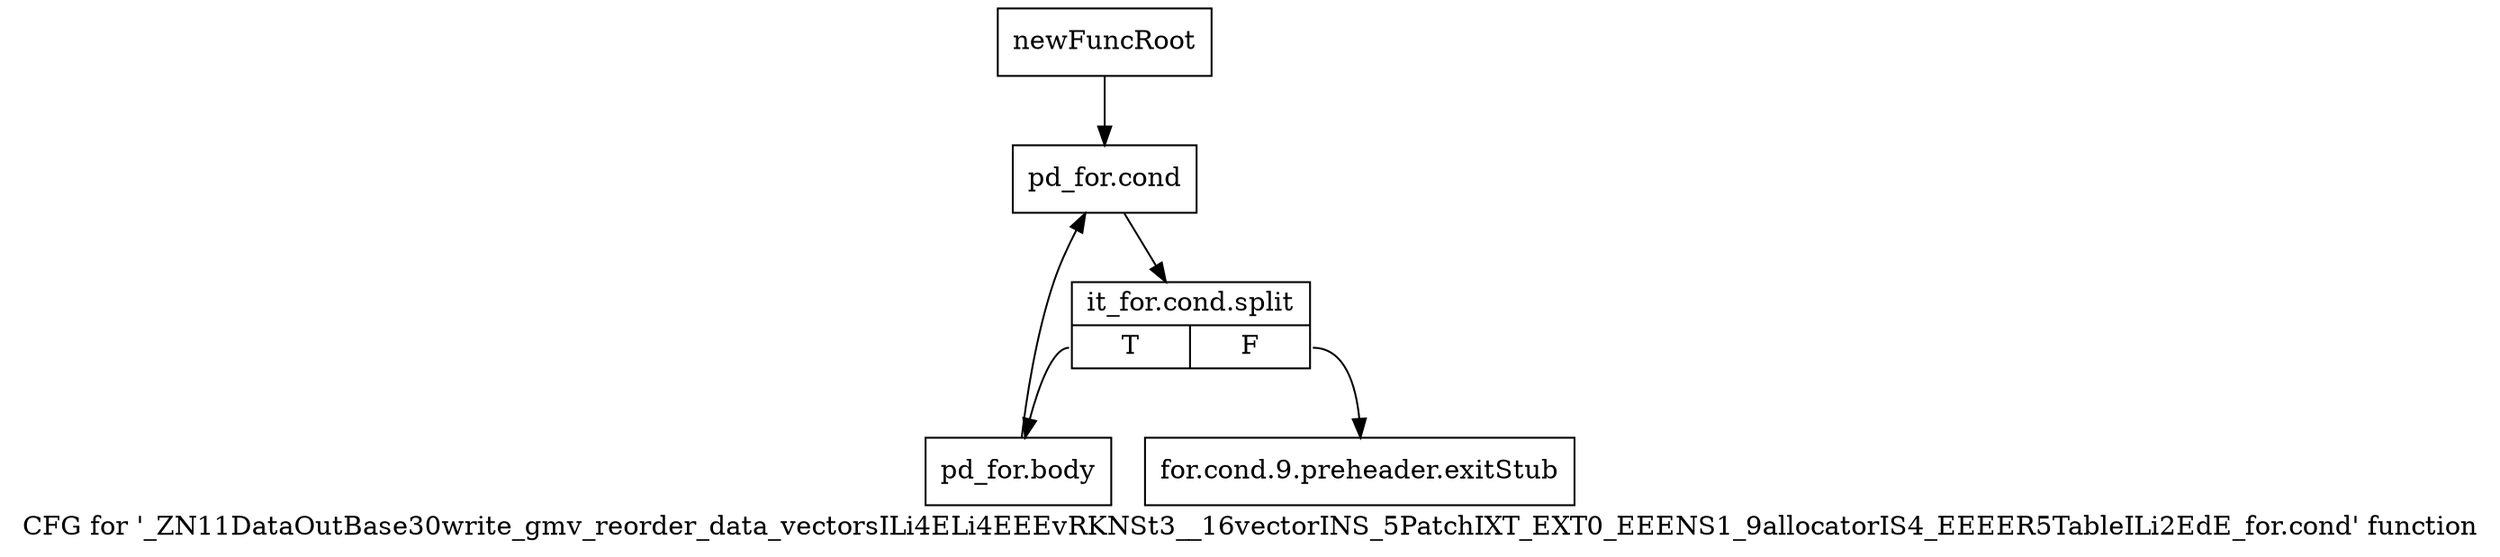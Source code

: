 digraph "CFG for '_ZN11DataOutBase30write_gmv_reorder_data_vectorsILi4ELi4EEEvRKNSt3__16vectorINS_5PatchIXT_EXT0_EEENS1_9allocatorIS4_EEEER5TableILi2EdE_for.cond' function" {
	label="CFG for '_ZN11DataOutBase30write_gmv_reorder_data_vectorsILi4ELi4EEEvRKNSt3__16vectorINS_5PatchIXT_EXT0_EEENS1_9allocatorIS4_EEEER5TableILi2EdE_for.cond' function";

	Node0x8d7a0d0 [shape=record,label="{newFuncRoot}"];
	Node0x8d7a0d0 -> Node0x8d7a170;
	Node0x8d7a120 [shape=record,label="{for.cond.9.preheader.exitStub}"];
	Node0x8d7a170 [shape=record,label="{pd_for.cond}"];
	Node0x8d7a170 -> Node0xc30a850;
	Node0xc30a850 [shape=record,label="{it_for.cond.split|{<s0>T|<s1>F}}"];
	Node0xc30a850:s0 -> Node0x8d7a1c0;
	Node0xc30a850:s1 -> Node0x8d7a120;
	Node0x8d7a1c0 [shape=record,label="{pd_for.body}"];
	Node0x8d7a1c0 -> Node0x8d7a170;
}
